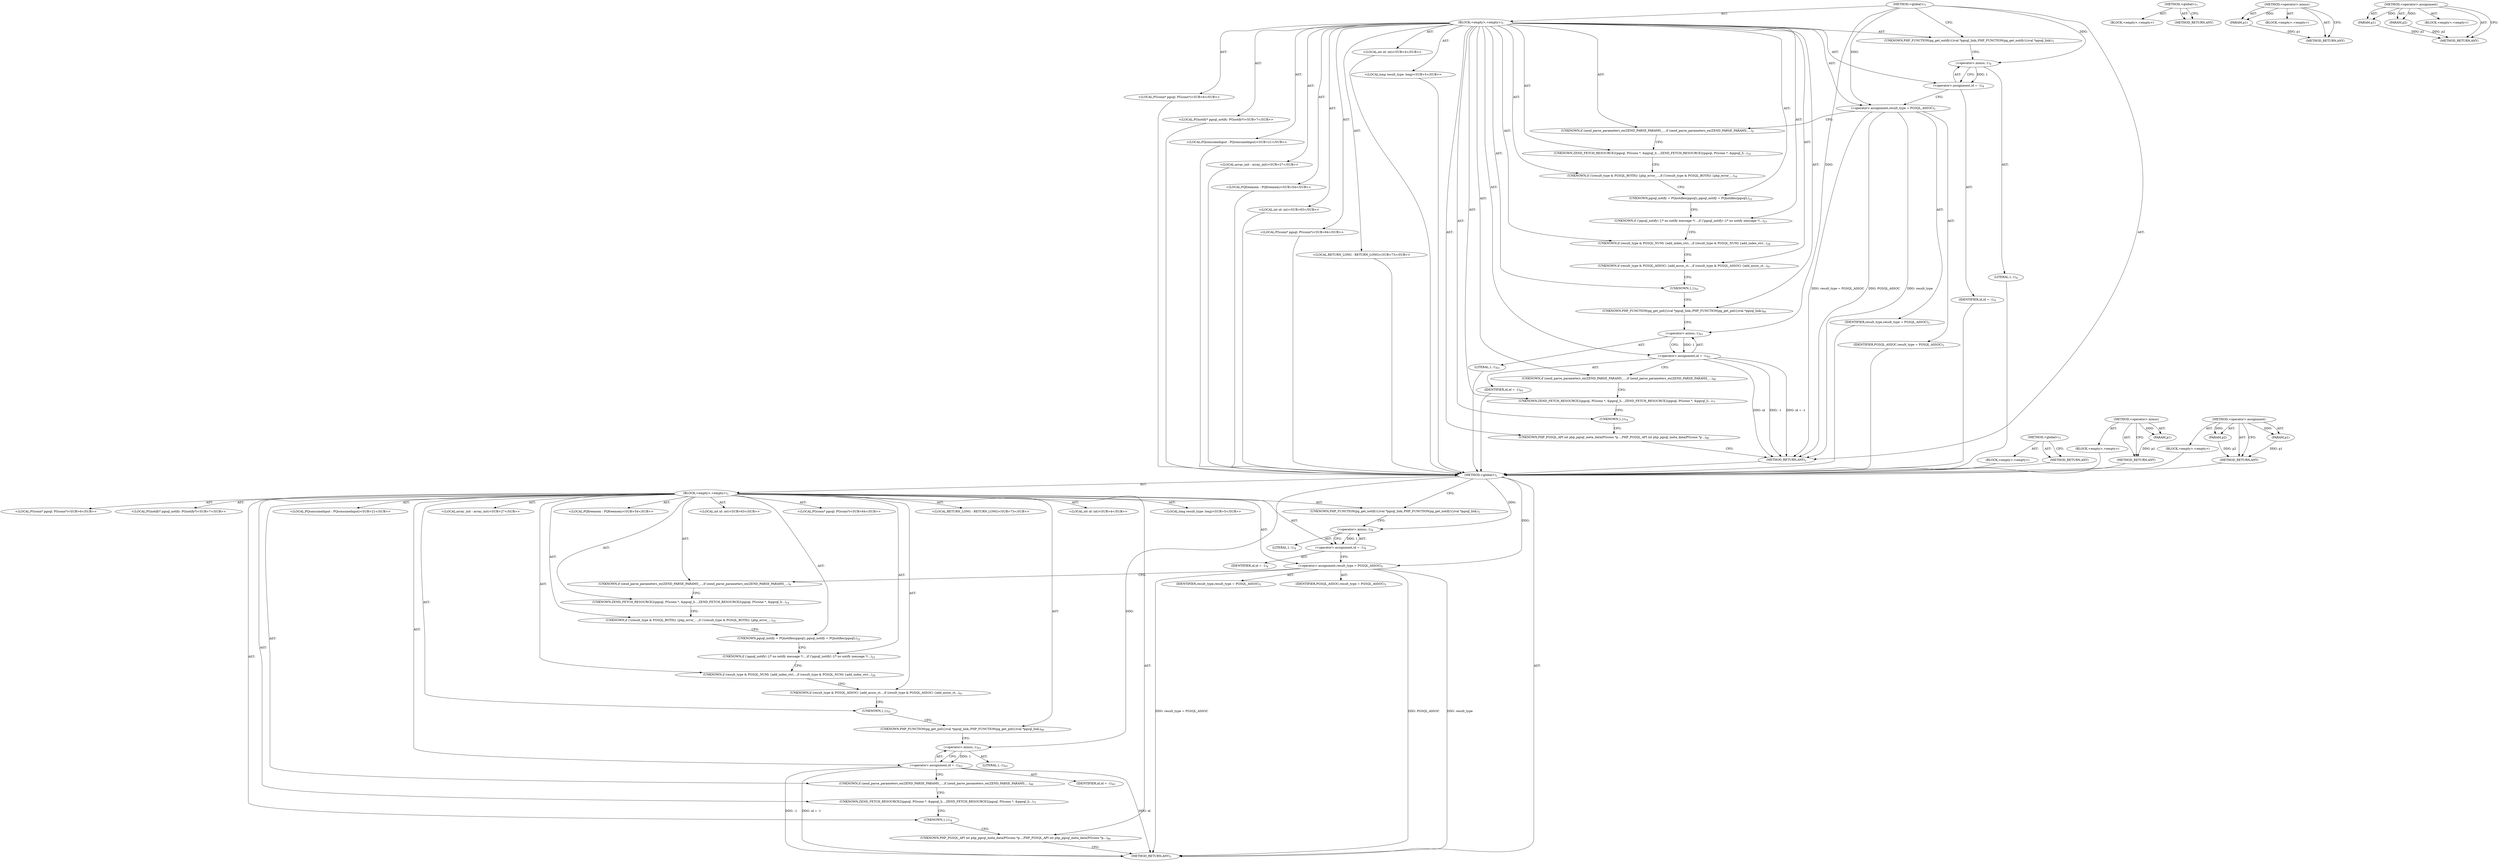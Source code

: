 digraph "&lt;operator&gt;.assignment" {
vulnerable_6 [label=<(METHOD,&lt;global&gt;)<SUB>1</SUB>>];
vulnerable_7 [label=<(BLOCK,&lt;empty&gt;,&lt;empty&gt;)<SUB>1</SUB>>];
vulnerable_8 [label=<(UNKNOWN,PHP_FUNCTION(pg_get_notify)
{
	zval *pgsql_link;,PHP_FUNCTION(pg_get_notify)
{
	zval *pgsql_link;)<SUB>1</SUB>>];
vulnerable_9 [label="<(LOCAL,int id: int)<SUB>4</SUB>>"];
vulnerable_10 [label=<(&lt;operator&gt;.assignment,id = -1)<SUB>4</SUB>>];
vulnerable_11 [label=<(IDENTIFIER,id,id = -1)<SUB>4</SUB>>];
vulnerable_12 [label=<(&lt;operator&gt;.minus,-1)<SUB>4</SUB>>];
vulnerable_13 [label=<(LITERAL,1,-1)<SUB>4</SUB>>];
vulnerable_14 [label="<(LOCAL,long result_type: long)<SUB>5</SUB>>"];
vulnerable_15 [label=<(&lt;operator&gt;.assignment,result_type = PGSQL_ASSOC)<SUB>5</SUB>>];
vulnerable_16 [label=<(IDENTIFIER,result_type,result_type = PGSQL_ASSOC)<SUB>5</SUB>>];
vulnerable_17 [label=<(IDENTIFIER,PGSQL_ASSOC,result_type = PGSQL_ASSOC)<SUB>5</SUB>>];
vulnerable_18 [label="<(LOCAL,PGconn* pgsql: PGconn*)<SUB>6</SUB>>"];
vulnerable_19 [label="<(LOCAL,PGnotify* pgsql_notify: PGnotify*)<SUB>7</SUB>>"];
vulnerable_20 [label=<(UNKNOWN,if (zend_parse_parameters_ex(ZEND_PARSE_PARAMS_...,if (zend_parse_parameters_ex(ZEND_PARSE_PARAMS_...)<SUB>9</SUB>>];
vulnerable_21 [label=<(UNKNOWN,ZEND_FETCH_RESOURCE2(pgsql, PGconn *, &amp;pgsql_li...,ZEND_FETCH_RESOURCE2(pgsql, PGconn *, &amp;pgsql_li...)<SUB>14</SUB>>];
vulnerable_22 [label=<(UNKNOWN,if (!(result_type &amp; PGSQL_BOTH)) {
		php_error_...,if (!(result_type &amp; PGSQL_BOTH)) {
		php_error_...)<SUB>16</SUB>>];
vulnerable_23 [label="<(LOCAL,PQconsumeInput : PQconsumeInput)<SUB>21</SUB>>"];
vulnerable_24 [label=<(UNKNOWN,pgsql_notify = PQnotifies(pgsql);,pgsql_notify = PQnotifies(pgsql);)<SUB>22</SUB>>];
vulnerable_25 [label=<(UNKNOWN,if (!pgsql_notify) {
		/* no notify message */
...,if (!pgsql_notify) {
		/* no notify message */
...)<SUB>23</SUB>>];
vulnerable_26 [label="<(LOCAL,array_init : array_init)<SUB>27</SUB>>"];
vulnerable_27 [label=<(UNKNOWN,if (result_type &amp; PGSQL_NUM) {
		add_index_stri...,if (result_type &amp; PGSQL_NUM) {
		add_index_stri...)<SUB>28</SUB>>];
vulnerable_28 [label=<(UNKNOWN,if (result_type &amp; PGSQL_ASSOC) {
		add_assoc_st...,if (result_type &amp; PGSQL_ASSOC) {
		add_assoc_st...)<SUB>41</SUB>>];
vulnerable_29 [label="<(LOCAL,PQfreemem : PQfreemem)<SUB>54</SUB>>"];
vulnerable_30 [label=<(UNKNOWN,},})<SUB>55</SUB>>];
vulnerable_31 [label=<(UNKNOWN,PHP_FUNCTION(pg_get_pid)
{
	zval *pgsql_link;,PHP_FUNCTION(pg_get_pid)
{
	zval *pgsql_link;)<SUB>60</SUB>>];
vulnerable_32 [label="<(LOCAL,int id: int)<SUB>63</SUB>>"];
vulnerable_33 [label=<(&lt;operator&gt;.assignment,id = -1)<SUB>63</SUB>>];
vulnerable_34 [label=<(IDENTIFIER,id,id = -1)<SUB>63</SUB>>];
vulnerable_35 [label=<(&lt;operator&gt;.minus,-1)<SUB>63</SUB>>];
vulnerable_36 [label=<(LITERAL,1,-1)<SUB>63</SUB>>];
vulnerable_37 [label="<(LOCAL,PGconn* pgsql: PGconn*)<SUB>64</SUB>>"];
vulnerable_38 [label=<(UNKNOWN,if (zend_parse_parameters_ex(ZEND_PARSE_PARAMS_...,if (zend_parse_parameters_ex(ZEND_PARSE_PARAMS_...)<SUB>66</SUB>>];
vulnerable_39 [label=<(UNKNOWN,ZEND_FETCH_RESOURCE2(pgsql, PGconn *, &amp;pgsql_li...,ZEND_FETCH_RESOURCE2(pgsql, PGconn *, &amp;pgsql_li...)<SUB>71</SUB>>];
vulnerable_40 [label="<(LOCAL,RETURN_LONG : RETURN_LONG)<SUB>73</SUB>>"];
vulnerable_41 [label=<(UNKNOWN,},})<SUB>74</SUB>>];
vulnerable_42 [label=<(UNKNOWN,PHP_PGSQL_API int php_pgsql_meta_data(PGconn *p...,PHP_PGSQL_API int php_pgsql_meta_data(PGconn *p...)<SUB>80</SUB>>];
vulnerable_43 [label=<(METHOD_RETURN,ANY)<SUB>1</SUB>>];
vulnerable_64 [label=<(METHOD,&lt;global&gt;)<SUB>1</SUB>>];
vulnerable_65 [label=<(BLOCK,&lt;empty&gt;,&lt;empty&gt;)>];
vulnerable_66 [label=<(METHOD_RETURN,ANY)>];
vulnerable_75 [label=<(METHOD,&lt;operator&gt;.minus)>];
vulnerable_76 [label=<(PARAM,p1)>];
vulnerable_77 [label=<(BLOCK,&lt;empty&gt;,&lt;empty&gt;)>];
vulnerable_78 [label=<(METHOD_RETURN,ANY)>];
vulnerable_70 [label=<(METHOD,&lt;operator&gt;.assignment)>];
vulnerable_71 [label=<(PARAM,p1)>];
vulnerable_72 [label=<(PARAM,p2)>];
vulnerable_73 [label=<(BLOCK,&lt;empty&gt;,&lt;empty&gt;)>];
vulnerable_74 [label=<(METHOD_RETURN,ANY)>];
fixed_6 [label=<(METHOD,&lt;global&gt;)<SUB>1</SUB>>];
fixed_7 [label=<(BLOCK,&lt;empty&gt;,&lt;empty&gt;)<SUB>1</SUB>>];
fixed_8 [label=<(UNKNOWN,PHP_FUNCTION(pg_get_notify)
{
	zval *pgsql_link;,PHP_FUNCTION(pg_get_notify)
{
	zval *pgsql_link;)<SUB>1</SUB>>];
fixed_9 [label="<(LOCAL,int id: int)<SUB>4</SUB>>"];
fixed_10 [label=<(&lt;operator&gt;.assignment,id = -1)<SUB>4</SUB>>];
fixed_11 [label=<(IDENTIFIER,id,id = -1)<SUB>4</SUB>>];
fixed_12 [label=<(&lt;operator&gt;.minus,-1)<SUB>4</SUB>>];
fixed_13 [label=<(LITERAL,1,-1)<SUB>4</SUB>>];
fixed_14 [label="<(LOCAL,long result_type: long)<SUB>5</SUB>>"];
fixed_15 [label=<(&lt;operator&gt;.assignment,result_type = PGSQL_ASSOC)<SUB>5</SUB>>];
fixed_16 [label=<(IDENTIFIER,result_type,result_type = PGSQL_ASSOC)<SUB>5</SUB>>];
fixed_17 [label=<(IDENTIFIER,PGSQL_ASSOC,result_type = PGSQL_ASSOC)<SUB>5</SUB>>];
fixed_18 [label="<(LOCAL,PGconn* pgsql: PGconn*)<SUB>6</SUB>>"];
fixed_19 [label="<(LOCAL,PGnotify* pgsql_notify: PGnotify*)<SUB>7</SUB>>"];
fixed_20 [label=<(UNKNOWN,if (zend_parse_parameters_ex(ZEND_PARSE_PARAMS_...,if (zend_parse_parameters_ex(ZEND_PARSE_PARAMS_...)<SUB>9</SUB>>];
fixed_21 [label=<(UNKNOWN,ZEND_FETCH_RESOURCE2(pgsql, PGconn *, &amp;pgsql_li...,ZEND_FETCH_RESOURCE2(pgsql, PGconn *, &amp;pgsql_li...)<SUB>14</SUB>>];
fixed_22 [label=<(UNKNOWN,if (!(result_type &amp; PGSQL_BOTH)) {
		php_error_...,if (!(result_type &amp; PGSQL_BOTH)) {
		php_error_...)<SUB>16</SUB>>];
fixed_23 [label="<(LOCAL,PQconsumeInput : PQconsumeInput)<SUB>21</SUB>>"];
fixed_24 [label=<(UNKNOWN,pgsql_notify = PQnotifies(pgsql);,pgsql_notify = PQnotifies(pgsql);)<SUB>22</SUB>>];
fixed_25 [label=<(UNKNOWN,if (!pgsql_notify) {
		/* no notify message */
...,if (!pgsql_notify) {
		/* no notify message */
...)<SUB>23</SUB>>];
fixed_26 [label="<(LOCAL,array_init : array_init)<SUB>27</SUB>>"];
fixed_27 [label=<(UNKNOWN,if (result_type &amp; PGSQL_NUM) {
		add_index_stri...,if (result_type &amp; PGSQL_NUM) {
		add_index_stri...)<SUB>28</SUB>>];
fixed_28 [label=<(UNKNOWN,if (result_type &amp; PGSQL_ASSOC) {
		add_assoc_st...,if (result_type &amp; PGSQL_ASSOC) {
		add_assoc_st...)<SUB>41</SUB>>];
fixed_29 [label="<(LOCAL,PQfreemem : PQfreemem)<SUB>54</SUB>>"];
fixed_30 [label=<(UNKNOWN,},})<SUB>55</SUB>>];
fixed_31 [label=<(UNKNOWN,PHP_FUNCTION(pg_get_pid)
{
	zval *pgsql_link;,PHP_FUNCTION(pg_get_pid)
{
	zval *pgsql_link;)<SUB>60</SUB>>];
fixed_32 [label="<(LOCAL,int id: int)<SUB>63</SUB>>"];
fixed_33 [label=<(&lt;operator&gt;.assignment,id = -1)<SUB>63</SUB>>];
fixed_34 [label=<(IDENTIFIER,id,id = -1)<SUB>63</SUB>>];
fixed_35 [label=<(&lt;operator&gt;.minus,-1)<SUB>63</SUB>>];
fixed_36 [label=<(LITERAL,1,-1)<SUB>63</SUB>>];
fixed_37 [label="<(LOCAL,PGconn* pgsql: PGconn*)<SUB>64</SUB>>"];
fixed_38 [label=<(UNKNOWN,if (zend_parse_parameters_ex(ZEND_PARSE_PARAMS_...,if (zend_parse_parameters_ex(ZEND_PARSE_PARAMS_...)<SUB>66</SUB>>];
fixed_39 [label=<(UNKNOWN,ZEND_FETCH_RESOURCE2(pgsql, PGconn *, &amp;pgsql_li...,ZEND_FETCH_RESOURCE2(pgsql, PGconn *, &amp;pgsql_li...)<SUB>71</SUB>>];
fixed_40 [label="<(LOCAL,RETURN_LONG : RETURN_LONG)<SUB>73</SUB>>"];
fixed_41 [label=<(UNKNOWN,},})<SUB>74</SUB>>];
fixed_42 [label=<(UNKNOWN,PHP_PGSQL_API int php_pgsql_meta_data(PGconn *p...,PHP_PGSQL_API int php_pgsql_meta_data(PGconn *p...)<SUB>80</SUB>>];
fixed_43 [label=<(METHOD_RETURN,ANY)<SUB>1</SUB>>];
fixed_64 [label=<(METHOD,&lt;global&gt;)<SUB>1</SUB>>];
fixed_65 [label=<(BLOCK,&lt;empty&gt;,&lt;empty&gt;)>];
fixed_66 [label=<(METHOD_RETURN,ANY)>];
fixed_75 [label=<(METHOD,&lt;operator&gt;.minus)>];
fixed_76 [label=<(PARAM,p1)>];
fixed_77 [label=<(BLOCK,&lt;empty&gt;,&lt;empty&gt;)>];
fixed_78 [label=<(METHOD_RETURN,ANY)>];
fixed_70 [label=<(METHOD,&lt;operator&gt;.assignment)>];
fixed_71 [label=<(PARAM,p1)>];
fixed_72 [label=<(PARAM,p2)>];
fixed_73 [label=<(BLOCK,&lt;empty&gt;,&lt;empty&gt;)>];
fixed_74 [label=<(METHOD_RETURN,ANY)>];
vulnerable_6 -> vulnerable_7  [key=0, label="AST: "];
vulnerable_6 -> vulnerable_43  [key=0, label="AST: "];
vulnerable_6 -> vulnerable_8  [key=0, label="CFG: "];
vulnerable_6 -> vulnerable_15  [key=0, label="DDG: "];
vulnerable_6 -> vulnerable_12  [key=0, label="DDG: "];
vulnerable_6 -> vulnerable_35  [key=0, label="DDG: "];
vulnerable_7 -> vulnerable_8  [key=0, label="AST: "];
vulnerable_7 -> vulnerable_9  [key=0, label="AST: "];
vulnerable_7 -> vulnerable_10  [key=0, label="AST: "];
vulnerable_7 -> vulnerable_14  [key=0, label="AST: "];
vulnerable_7 -> vulnerable_15  [key=0, label="AST: "];
vulnerable_7 -> vulnerable_18  [key=0, label="AST: "];
vulnerable_7 -> vulnerable_19  [key=0, label="AST: "];
vulnerable_7 -> vulnerable_20  [key=0, label="AST: "];
vulnerable_7 -> vulnerable_21  [key=0, label="AST: "];
vulnerable_7 -> vulnerable_22  [key=0, label="AST: "];
vulnerable_7 -> vulnerable_23  [key=0, label="AST: "];
vulnerable_7 -> vulnerable_24  [key=0, label="AST: "];
vulnerable_7 -> vulnerable_25  [key=0, label="AST: "];
vulnerable_7 -> vulnerable_26  [key=0, label="AST: "];
vulnerable_7 -> vulnerable_27  [key=0, label="AST: "];
vulnerable_7 -> vulnerable_28  [key=0, label="AST: "];
vulnerable_7 -> vulnerable_29  [key=0, label="AST: "];
vulnerable_7 -> vulnerable_30  [key=0, label="AST: "];
vulnerable_7 -> vulnerable_31  [key=0, label="AST: "];
vulnerable_7 -> vulnerable_32  [key=0, label="AST: "];
vulnerable_7 -> vulnerable_33  [key=0, label="AST: "];
vulnerable_7 -> vulnerable_37  [key=0, label="AST: "];
vulnerable_7 -> vulnerable_38  [key=0, label="AST: "];
vulnerable_7 -> vulnerable_39  [key=0, label="AST: "];
vulnerable_7 -> vulnerable_40  [key=0, label="AST: "];
vulnerable_7 -> vulnerable_41  [key=0, label="AST: "];
vulnerable_7 -> vulnerable_42  [key=0, label="AST: "];
vulnerable_8 -> vulnerable_12  [key=0, label="CFG: "];
vulnerable_9 -> fixed_6  [key=0];
vulnerable_10 -> vulnerable_11  [key=0, label="AST: "];
vulnerable_10 -> vulnerable_12  [key=0, label="AST: "];
vulnerable_10 -> vulnerable_15  [key=0, label="CFG: "];
vulnerable_11 -> fixed_6  [key=0];
vulnerable_12 -> vulnerable_13  [key=0, label="AST: "];
vulnerable_12 -> vulnerable_10  [key=0, label="CFG: "];
vulnerable_12 -> vulnerable_10  [key=1, label="DDG: 1"];
vulnerable_13 -> fixed_6  [key=0];
vulnerable_14 -> fixed_6  [key=0];
vulnerable_15 -> vulnerable_16  [key=0, label="AST: "];
vulnerable_15 -> vulnerable_17  [key=0, label="AST: "];
vulnerable_15 -> vulnerable_20  [key=0, label="CFG: "];
vulnerable_15 -> vulnerable_43  [key=0, label="DDG: result_type"];
vulnerable_15 -> vulnerable_43  [key=1, label="DDG: result_type = PGSQL_ASSOC"];
vulnerable_15 -> vulnerable_43  [key=2, label="DDG: PGSQL_ASSOC"];
vulnerable_16 -> fixed_6  [key=0];
vulnerable_17 -> fixed_6  [key=0];
vulnerable_18 -> fixed_6  [key=0];
vulnerable_19 -> fixed_6  [key=0];
vulnerable_20 -> vulnerable_21  [key=0, label="CFG: "];
vulnerable_21 -> vulnerable_22  [key=0, label="CFG: "];
vulnerable_22 -> vulnerable_24  [key=0, label="CFG: "];
vulnerable_23 -> fixed_6  [key=0];
vulnerable_24 -> vulnerable_25  [key=0, label="CFG: "];
vulnerable_25 -> vulnerable_27  [key=0, label="CFG: "];
vulnerable_26 -> fixed_6  [key=0];
vulnerable_27 -> vulnerable_28  [key=0, label="CFG: "];
vulnerable_28 -> vulnerable_30  [key=0, label="CFG: "];
vulnerable_29 -> fixed_6  [key=0];
vulnerable_30 -> vulnerable_31  [key=0, label="CFG: "];
vulnerable_31 -> vulnerable_35  [key=0, label="CFG: "];
vulnerable_32 -> fixed_6  [key=0];
vulnerable_33 -> vulnerable_34  [key=0, label="AST: "];
vulnerable_33 -> vulnerable_35  [key=0, label="AST: "];
vulnerable_33 -> vulnerable_38  [key=0, label="CFG: "];
vulnerable_33 -> vulnerable_43  [key=0, label="DDG: id"];
vulnerable_33 -> vulnerable_43  [key=1, label="DDG: -1"];
vulnerable_33 -> vulnerable_43  [key=2, label="DDG: id = -1"];
vulnerable_34 -> fixed_6  [key=0];
vulnerable_35 -> vulnerable_36  [key=0, label="AST: "];
vulnerable_35 -> vulnerable_33  [key=0, label="CFG: "];
vulnerable_35 -> vulnerable_33  [key=1, label="DDG: 1"];
vulnerable_36 -> fixed_6  [key=0];
vulnerable_37 -> fixed_6  [key=0];
vulnerable_38 -> vulnerable_39  [key=0, label="CFG: "];
vulnerable_39 -> vulnerable_41  [key=0, label="CFG: "];
vulnerable_40 -> fixed_6  [key=0];
vulnerable_41 -> vulnerable_42  [key=0, label="CFG: "];
vulnerable_42 -> vulnerable_43  [key=0, label="CFG: "];
vulnerable_43 -> fixed_6  [key=0];
vulnerable_64 -> vulnerable_65  [key=0, label="AST: "];
vulnerable_64 -> vulnerable_66  [key=0, label="AST: "];
vulnerable_64 -> vulnerable_66  [key=1, label="CFG: "];
vulnerable_65 -> fixed_6  [key=0];
vulnerable_66 -> fixed_6  [key=0];
vulnerable_75 -> vulnerable_76  [key=0, label="AST: "];
vulnerable_75 -> vulnerable_76  [key=1, label="DDG: "];
vulnerable_75 -> vulnerable_77  [key=0, label="AST: "];
vulnerable_75 -> vulnerable_78  [key=0, label="AST: "];
vulnerable_75 -> vulnerable_78  [key=1, label="CFG: "];
vulnerable_76 -> vulnerable_78  [key=0, label="DDG: p1"];
vulnerable_77 -> fixed_6  [key=0];
vulnerable_78 -> fixed_6  [key=0];
vulnerable_70 -> vulnerable_71  [key=0, label="AST: "];
vulnerable_70 -> vulnerable_71  [key=1, label="DDG: "];
vulnerable_70 -> vulnerable_73  [key=0, label="AST: "];
vulnerable_70 -> vulnerable_72  [key=0, label="AST: "];
vulnerable_70 -> vulnerable_72  [key=1, label="DDG: "];
vulnerable_70 -> vulnerable_74  [key=0, label="AST: "];
vulnerable_70 -> vulnerable_74  [key=1, label="CFG: "];
vulnerable_71 -> vulnerable_74  [key=0, label="DDG: p1"];
vulnerable_72 -> vulnerable_74  [key=0, label="DDG: p2"];
vulnerable_73 -> fixed_6  [key=0];
vulnerable_74 -> fixed_6  [key=0];
fixed_6 -> fixed_7  [key=0, label="AST: "];
fixed_6 -> fixed_43  [key=0, label="AST: "];
fixed_6 -> fixed_8  [key=0, label="CFG: "];
fixed_6 -> fixed_15  [key=0, label="DDG: "];
fixed_6 -> fixed_12  [key=0, label="DDG: "];
fixed_6 -> fixed_35  [key=0, label="DDG: "];
fixed_7 -> fixed_8  [key=0, label="AST: "];
fixed_7 -> fixed_9  [key=0, label="AST: "];
fixed_7 -> fixed_10  [key=0, label="AST: "];
fixed_7 -> fixed_14  [key=0, label="AST: "];
fixed_7 -> fixed_15  [key=0, label="AST: "];
fixed_7 -> fixed_18  [key=0, label="AST: "];
fixed_7 -> fixed_19  [key=0, label="AST: "];
fixed_7 -> fixed_20  [key=0, label="AST: "];
fixed_7 -> fixed_21  [key=0, label="AST: "];
fixed_7 -> fixed_22  [key=0, label="AST: "];
fixed_7 -> fixed_23  [key=0, label="AST: "];
fixed_7 -> fixed_24  [key=0, label="AST: "];
fixed_7 -> fixed_25  [key=0, label="AST: "];
fixed_7 -> fixed_26  [key=0, label="AST: "];
fixed_7 -> fixed_27  [key=0, label="AST: "];
fixed_7 -> fixed_28  [key=0, label="AST: "];
fixed_7 -> fixed_29  [key=0, label="AST: "];
fixed_7 -> fixed_30  [key=0, label="AST: "];
fixed_7 -> fixed_31  [key=0, label="AST: "];
fixed_7 -> fixed_32  [key=0, label="AST: "];
fixed_7 -> fixed_33  [key=0, label="AST: "];
fixed_7 -> fixed_37  [key=0, label="AST: "];
fixed_7 -> fixed_38  [key=0, label="AST: "];
fixed_7 -> fixed_39  [key=0, label="AST: "];
fixed_7 -> fixed_40  [key=0, label="AST: "];
fixed_7 -> fixed_41  [key=0, label="AST: "];
fixed_7 -> fixed_42  [key=0, label="AST: "];
fixed_8 -> fixed_12  [key=0, label="CFG: "];
fixed_10 -> fixed_11  [key=0, label="AST: "];
fixed_10 -> fixed_12  [key=0, label="AST: "];
fixed_10 -> fixed_15  [key=0, label="CFG: "];
fixed_12 -> fixed_13  [key=0, label="AST: "];
fixed_12 -> fixed_10  [key=0, label="CFG: "];
fixed_12 -> fixed_10  [key=1, label="DDG: 1"];
fixed_15 -> fixed_16  [key=0, label="AST: "];
fixed_15 -> fixed_17  [key=0, label="AST: "];
fixed_15 -> fixed_20  [key=0, label="CFG: "];
fixed_15 -> fixed_43  [key=0, label="DDG: result_type"];
fixed_15 -> fixed_43  [key=1, label="DDG: result_type = PGSQL_ASSOC"];
fixed_15 -> fixed_43  [key=2, label="DDG: PGSQL_ASSOC"];
fixed_20 -> fixed_21  [key=0, label="CFG: "];
fixed_21 -> fixed_22  [key=0, label="CFG: "];
fixed_22 -> fixed_24  [key=0, label="CFG: "];
fixed_24 -> fixed_25  [key=0, label="CFG: "];
fixed_25 -> fixed_27  [key=0, label="CFG: "];
fixed_27 -> fixed_28  [key=0, label="CFG: "];
fixed_28 -> fixed_30  [key=0, label="CFG: "];
fixed_30 -> fixed_31  [key=0, label="CFG: "];
fixed_31 -> fixed_35  [key=0, label="CFG: "];
fixed_33 -> fixed_34  [key=0, label="AST: "];
fixed_33 -> fixed_35  [key=0, label="AST: "];
fixed_33 -> fixed_38  [key=0, label="CFG: "];
fixed_33 -> fixed_43  [key=0, label="DDG: id"];
fixed_33 -> fixed_43  [key=1, label="DDG: -1"];
fixed_33 -> fixed_43  [key=2, label="DDG: id = -1"];
fixed_35 -> fixed_36  [key=0, label="AST: "];
fixed_35 -> fixed_33  [key=0, label="CFG: "];
fixed_35 -> fixed_33  [key=1, label="DDG: 1"];
fixed_38 -> fixed_39  [key=0, label="CFG: "];
fixed_39 -> fixed_41  [key=0, label="CFG: "];
fixed_41 -> fixed_42  [key=0, label="CFG: "];
fixed_42 -> fixed_43  [key=0, label="CFG: "];
fixed_64 -> fixed_65  [key=0, label="AST: "];
fixed_64 -> fixed_66  [key=0, label="AST: "];
fixed_64 -> fixed_66  [key=1, label="CFG: "];
fixed_75 -> fixed_76  [key=0, label="AST: "];
fixed_75 -> fixed_76  [key=1, label="DDG: "];
fixed_75 -> fixed_77  [key=0, label="AST: "];
fixed_75 -> fixed_78  [key=0, label="AST: "];
fixed_75 -> fixed_78  [key=1, label="CFG: "];
fixed_76 -> fixed_78  [key=0, label="DDG: p1"];
fixed_70 -> fixed_71  [key=0, label="AST: "];
fixed_70 -> fixed_71  [key=1, label="DDG: "];
fixed_70 -> fixed_73  [key=0, label="AST: "];
fixed_70 -> fixed_72  [key=0, label="AST: "];
fixed_70 -> fixed_72  [key=1, label="DDG: "];
fixed_70 -> fixed_74  [key=0, label="AST: "];
fixed_70 -> fixed_74  [key=1, label="CFG: "];
fixed_71 -> fixed_74  [key=0, label="DDG: p1"];
fixed_72 -> fixed_74  [key=0, label="DDG: p2"];
}
